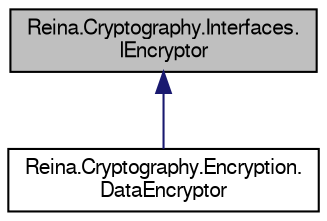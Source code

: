 digraph "Reina.Cryptography.Interfaces.IEncryptor"
{
 // LATEX_PDF_SIZE
  edge [fontname="FreeSans",fontsize="10",labelfontname="FreeSans",labelfontsize="10"];
  node [fontname="FreeSans",fontsize="10",shape=record];
  Node1 [label="Reina.Cryptography.Interfaces.\lIEncryptor",height=0.2,width=0.4,color="black", fillcolor="grey75", style="filled", fontcolor="black",tooltip="Defines the contract for the DataEncryptor class that implements data encryption."];
  Node1 -> Node2 [dir="back",color="midnightblue",fontsize="10",style="solid",fontname="FreeSans"];
  Node2 [label="Reina.Cryptography.Encryption.\lDataEncryptor",height=0.2,width=0.4,color="black", fillcolor="white", style="filled",URL="$class_reina_1_1_cryptography_1_1_encryption_1_1_data_encryptor.html",tooltip="Implements encryption operations using a cascading triple-layered technique with Twofish,..."];
}
